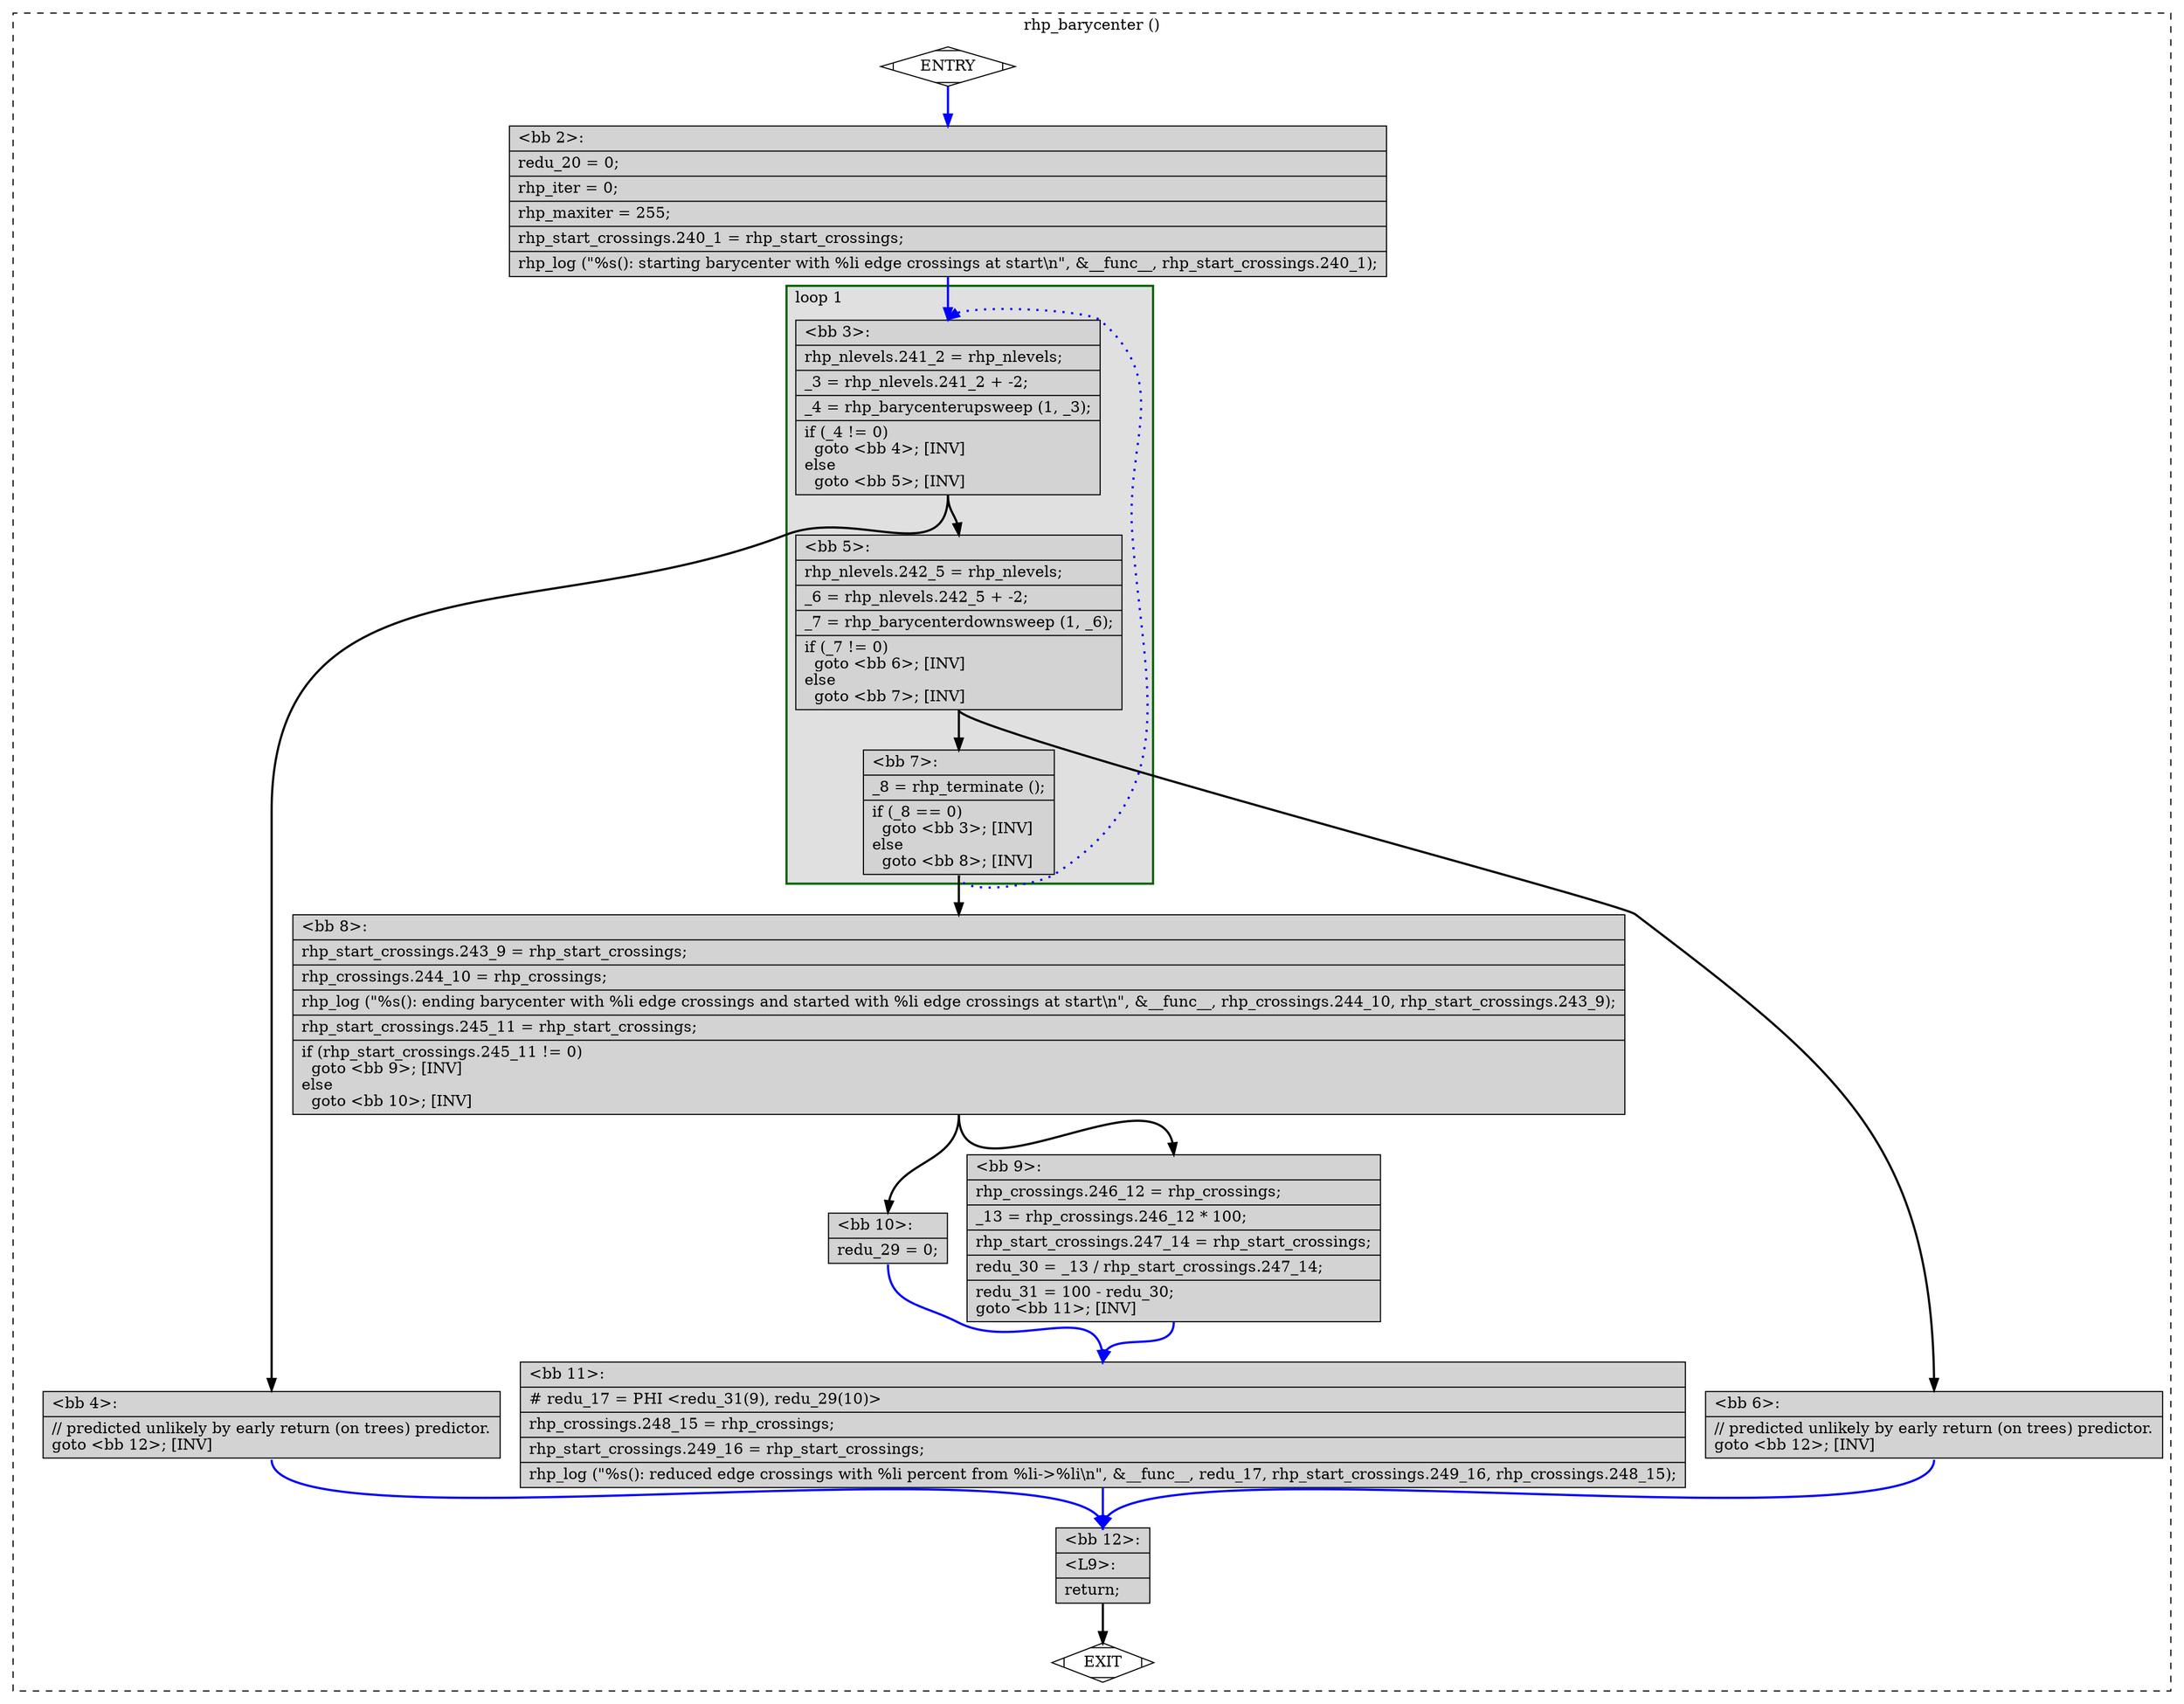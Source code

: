digraph "g"{
subgraph "cluster_rhp_barycenter" {
	style="dashed";
	color="black";
	label="rhp_barycenter ()";
	subgraph cluster_65_1 {
	style="filled";
	color="darkgreen";
	fillcolor="grey88";
	label="loop 1";
	labeljust=l;
	penwidth=2;
	fn_65_basic_block_3 [shape=record,style=filled,fillcolor=lightgrey,label="{\<bb\ 3\>:\l\
|rhp_nlevels.241_2\ =\ rhp_nlevels;\l\
|_3\ =\ rhp_nlevels.241_2\ +\ -2;\l\
|_4\ =\ rhp_barycenterupsweep\ (1,\ _3);\l\
|if\ (_4\ !=\ 0)\l\
\ \ goto\ \<bb\ 4\>;\ [INV]\l\
else\l\
\ \ goto\ \<bb\ 5\>;\ [INV]\l\
}"];

	fn_65_basic_block_5 [shape=record,style=filled,fillcolor=lightgrey,label="{\<bb\ 5\>:\l\
|rhp_nlevels.242_5\ =\ rhp_nlevels;\l\
|_6\ =\ rhp_nlevels.242_5\ +\ -2;\l\
|_7\ =\ rhp_barycenterdownsweep\ (1,\ _6);\l\
|if\ (_7\ !=\ 0)\l\
\ \ goto\ \<bb\ 6\>;\ [INV]\l\
else\l\
\ \ goto\ \<bb\ 7\>;\ [INV]\l\
}"];

	fn_65_basic_block_7 [shape=record,style=filled,fillcolor=lightgrey,label="{\<bb\ 7\>:\l\
|_8\ =\ rhp_terminate\ ();\l\
|if\ (_8\ ==\ 0)\l\
\ \ goto\ \<bb\ 3\>;\ [INV]\l\
else\l\
\ \ goto\ \<bb\ 8\>;\ [INV]\l\
}"];

	}
	fn_65_basic_block_0 [shape=Mdiamond,style=filled,fillcolor=white,label="ENTRY"];

	fn_65_basic_block_1 [shape=Mdiamond,style=filled,fillcolor=white,label="EXIT"];

	fn_65_basic_block_2 [shape=record,style=filled,fillcolor=lightgrey,label="{\<bb\ 2\>:\l\
|redu_20\ =\ 0;\l\
|rhp_iter\ =\ 0;\l\
|rhp_maxiter\ =\ 255;\l\
|rhp_start_crossings.240_1\ =\ rhp_start_crossings;\l\
|rhp_log\ (\"%s():\ starting\ barycenter\ with\ %li\ edge\ crossings\ at\ start\\n\",\ &__func__,\ rhp_start_crossings.240_1);\l\
}"];

	fn_65_basic_block_4 [shape=record,style=filled,fillcolor=lightgrey,label="{\<bb\ 4\>:\l\
|//\ predicted\ unlikely\ by\ early\ return\ (on\ trees)\ predictor.\l\
goto\ \<bb\ 12\>;\ [INV]\l\
}"];

	fn_65_basic_block_6 [shape=record,style=filled,fillcolor=lightgrey,label="{\<bb\ 6\>:\l\
|//\ predicted\ unlikely\ by\ early\ return\ (on\ trees)\ predictor.\l\
goto\ \<bb\ 12\>;\ [INV]\l\
}"];

	fn_65_basic_block_8 [shape=record,style=filled,fillcolor=lightgrey,label="{\<bb\ 8\>:\l\
|rhp_start_crossings.243_9\ =\ rhp_start_crossings;\l\
|rhp_crossings.244_10\ =\ rhp_crossings;\l\
|rhp_log\ (\"%s():\ ending\ barycenter\ with\ %li\ edge\ crossings\ and\ started\ with\ %li\ edge\ crossings\ at\ start\\n\",\ &__func__,\ rhp_crossings.244_10,\ rhp_start_crossings.243_9);\l\
|rhp_start_crossings.245_11\ =\ rhp_start_crossings;\l\
|if\ (rhp_start_crossings.245_11\ !=\ 0)\l\
\ \ goto\ \<bb\ 9\>;\ [INV]\l\
else\l\
\ \ goto\ \<bb\ 10\>;\ [INV]\l\
}"];

	fn_65_basic_block_9 [shape=record,style=filled,fillcolor=lightgrey,label="{\<bb\ 9\>:\l\
|rhp_crossings.246_12\ =\ rhp_crossings;\l\
|_13\ =\ rhp_crossings.246_12\ *\ 100;\l\
|rhp_start_crossings.247_14\ =\ rhp_start_crossings;\l\
|redu_30\ =\ _13\ /\ rhp_start_crossings.247_14;\l\
|redu_31\ =\ 100\ -\ redu_30;\l\
goto\ \<bb\ 11\>;\ [INV]\l\
}"];

	fn_65_basic_block_10 [shape=record,style=filled,fillcolor=lightgrey,label="{\<bb\ 10\>:\l\
|redu_29\ =\ 0;\l\
}"];

	fn_65_basic_block_11 [shape=record,style=filled,fillcolor=lightgrey,label="{\<bb\ 11\>:\l\
|#\ redu_17\ =\ PHI\ \<redu_31(9),\ redu_29(10)\>\l\
|rhp_crossings.248_15\ =\ rhp_crossings;\l\
|rhp_start_crossings.249_16\ =\ rhp_start_crossings;\l\
|rhp_log\ (\"%s():\ reduced\ edge\ crossings\ with\ %li\ percent\ from\ %li-\>%li\\n\",\ &__func__,\ redu_17,\ rhp_start_crossings.249_16,\ rhp_crossings.248_15);\l\
}"];

	fn_65_basic_block_12 [shape=record,style=filled,fillcolor=lightgrey,label="{\<bb\ 12\>:\l\
|\<L9\>:\l\
|return;\l\
}"];

	fn_65_basic_block_0:s -> fn_65_basic_block_2:n [style="solid,bold",color=blue,weight=100,constraint=true];
	fn_65_basic_block_2:s -> fn_65_basic_block_3:n [style="solid,bold",color=blue,weight=100,constraint=true];
	fn_65_basic_block_3:s -> fn_65_basic_block_4:n [style="solid,bold",color=black,weight=10,constraint=true];
	fn_65_basic_block_3:s -> fn_65_basic_block_5:n [style="solid,bold",color=black,weight=10,constraint=true];
	fn_65_basic_block_4:s -> fn_65_basic_block_12:n [style="solid,bold",color=blue,weight=100,constraint=true];
	fn_65_basic_block_5:s -> fn_65_basic_block_6:n [style="solid,bold",color=black,weight=10,constraint=true];
	fn_65_basic_block_5:s -> fn_65_basic_block_7:n [style="solid,bold",color=black,weight=10,constraint=true];
	fn_65_basic_block_6:s -> fn_65_basic_block_12:n [style="solid,bold",color=blue,weight=100,constraint=true];
	fn_65_basic_block_7:s -> fn_65_basic_block_3:n [style="dotted,bold",color=blue,weight=10,constraint=false];
	fn_65_basic_block_7:s -> fn_65_basic_block_8:n [style="solid,bold",color=black,weight=10,constraint=true];
	fn_65_basic_block_8:s -> fn_65_basic_block_9:n [style="solid,bold",color=black,weight=10,constraint=true];
	fn_65_basic_block_8:s -> fn_65_basic_block_10:n [style="solid,bold",color=black,weight=10,constraint=true];
	fn_65_basic_block_9:s -> fn_65_basic_block_11:n [style="solid,bold",color=blue,weight=100,constraint=true];
	fn_65_basic_block_10:s -> fn_65_basic_block_11:n [style="solid,bold",color=blue,weight=100,constraint=true];
	fn_65_basic_block_11:s -> fn_65_basic_block_12:n [style="solid,bold",color=blue,weight=100,constraint=true];
	fn_65_basic_block_12:s -> fn_65_basic_block_1:n [style="solid,bold",color=black,weight=10,constraint=true];
	fn_65_basic_block_0:s -> fn_65_basic_block_1:n [style="invis",constraint=true];
}
}
